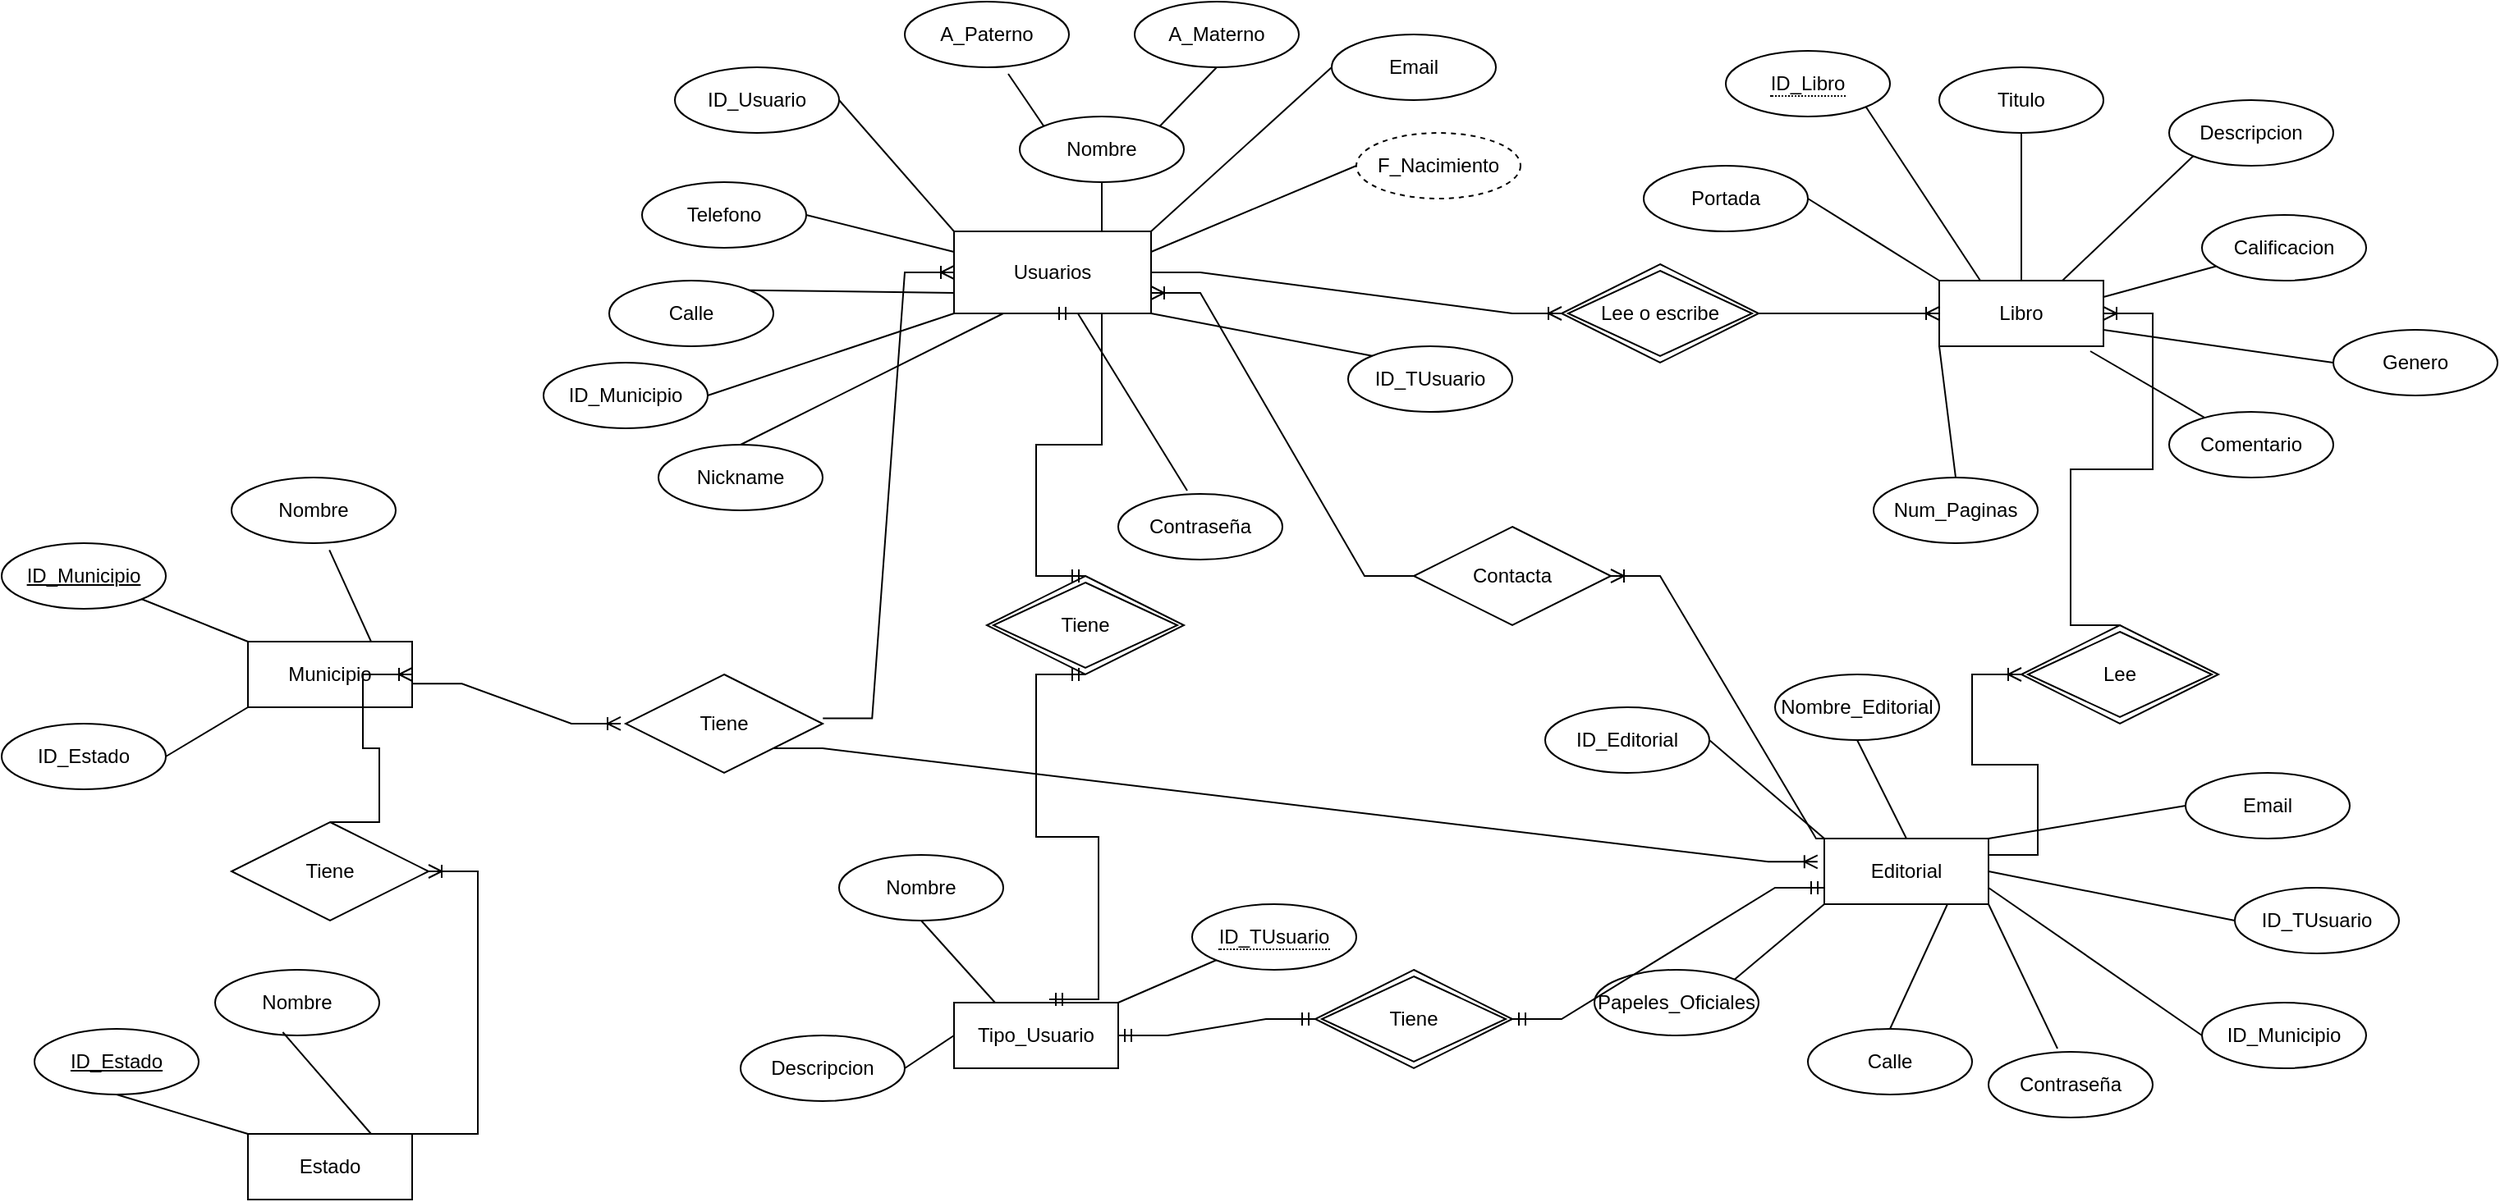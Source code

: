 <mxfile version="22.0.4" type="github">
  <diagram name="Modelo E/R" id="IhCKG4I5s8DM8B8GCM9t">
    <mxGraphModel dx="2537" dy="892" grid="1" gridSize="10" guides="1" tooltips="1" connect="1" arrows="1" fold="1" page="1" pageScale="1" pageWidth="850" pageHeight="1100" math="0" shadow="0">
      <root>
        <mxCell id="0" />
        <mxCell id="1" parent="0" />
        <mxCell id="hGGs1oTkZi790XXc7I2--1" value="Usuarios" style="html=1;dashed=0;whiteSpace=wrap;" parent="1" vertex="1">
          <mxGeometry x="80" y="140" width="120" height="50" as="geometry" />
        </mxCell>
        <mxCell id="hGGs1oTkZi790XXc7I2--2" value="Nombre" style="ellipse;whiteSpace=wrap;html=1;align=center;" parent="1" vertex="1">
          <mxGeometry x="120" y="70" width="100" height="40" as="geometry" />
        </mxCell>
        <mxCell id="hGGs1oTkZi790XXc7I2--3" value="A_Paterno" style="ellipse;whiteSpace=wrap;html=1;align=center;" parent="1" vertex="1">
          <mxGeometry x="50" width="100" height="40" as="geometry" />
        </mxCell>
        <mxCell id="hGGs1oTkZi790XXc7I2--6" value="A_Materno" style="ellipse;whiteSpace=wrap;html=1;align=center;" parent="1" vertex="1">
          <mxGeometry x="190" width="100" height="40" as="geometry" />
        </mxCell>
        <mxCell id="hGGs1oTkZi790XXc7I2--10" value="ID_Usuario" style="ellipse;whiteSpace=wrap;html=1;align=center;" parent="1" vertex="1">
          <mxGeometry x="-90" y="40" width="100" height="40" as="geometry" />
        </mxCell>
        <mxCell id="hGGs1oTkZi790XXc7I2--12" value="Telefono" style="ellipse;whiteSpace=wrap;html=1;align=center;" parent="1" vertex="1">
          <mxGeometry x="-110" y="110" width="100" height="40" as="geometry" />
        </mxCell>
        <mxCell id="hGGs1oTkZi790XXc7I2--13" value="F_Nacimiento" style="ellipse;whiteSpace=wrap;html=1;align=center;dashed=1;" parent="1" vertex="1">
          <mxGeometry x="325" y="80" width="100" height="40" as="geometry" />
        </mxCell>
        <mxCell id="hGGs1oTkZi790XXc7I2--14" value="Calle" style="ellipse;whiteSpace=wrap;html=1;align=center;" parent="1" vertex="1">
          <mxGeometry x="-130" y="170" width="100" height="40" as="geometry" />
        </mxCell>
        <mxCell id="hGGs1oTkZi790XXc7I2--15" value="ID_TUsuario" style="ellipse;whiteSpace=wrap;html=1;align=center;" parent="1" vertex="1">
          <mxGeometry x="320" y="210" width="100" height="40" as="geometry" />
        </mxCell>
        <mxCell id="hGGs1oTkZi790XXc7I2--16" value="Email" style="ellipse;whiteSpace=wrap;html=1;align=center;" parent="1" vertex="1">
          <mxGeometry x="310" y="20" width="100" height="40" as="geometry" />
        </mxCell>
        <mxCell id="hGGs1oTkZi790XXc7I2--17" value="Contraseña" style="ellipse;whiteSpace=wrap;html=1;align=center;" parent="1" vertex="1">
          <mxGeometry x="180" y="300" width="100" height="40" as="geometry" />
        </mxCell>
        <mxCell id="hGGs1oTkZi790XXc7I2--18" value="Nickname" style="ellipse;whiteSpace=wrap;html=1;align=center;" parent="1" vertex="1">
          <mxGeometry x="-100" y="270" width="100" height="40" as="geometry" />
        </mxCell>
        <mxCell id="hGGs1oTkZi790XXc7I2--19" value="" style="endArrow=none;html=1;rounded=0;exitX=1;exitY=0.5;exitDx=0;exitDy=0;entryX=0;entryY=0;entryDx=0;entryDy=0;" parent="1" source="hGGs1oTkZi790XXc7I2--10" target="hGGs1oTkZi790XXc7I2--1" edge="1">
          <mxGeometry relative="1" as="geometry">
            <mxPoint x="-210" y="180" as="sourcePoint" />
            <mxPoint x="-50" y="180" as="targetPoint" />
          </mxGeometry>
        </mxCell>
        <mxCell id="hGGs1oTkZi790XXc7I2--20" value="" style="endArrow=none;html=1;rounded=0;entryX=1;entryY=0.5;entryDx=0;entryDy=0;exitX=0;exitY=0.25;exitDx=0;exitDy=0;" parent="1" source="hGGs1oTkZi790XXc7I2--1" target="hGGs1oTkZi790XXc7I2--12" edge="1">
          <mxGeometry relative="1" as="geometry">
            <mxPoint x="-200" y="190" as="sourcePoint" />
            <mxPoint x="-40" y="190" as="targetPoint" />
          </mxGeometry>
        </mxCell>
        <mxCell id="hGGs1oTkZi790XXc7I2--21" value="" style="endArrow=none;html=1;rounded=0;exitX=1;exitY=0;exitDx=0;exitDy=0;entryX=0;entryY=0.75;entryDx=0;entryDy=0;" parent="1" source="hGGs1oTkZi790XXc7I2--14" target="hGGs1oTkZi790XXc7I2--1" edge="1">
          <mxGeometry relative="1" as="geometry">
            <mxPoint x="-190" y="200" as="sourcePoint" />
            <mxPoint x="-30" y="200" as="targetPoint" />
          </mxGeometry>
        </mxCell>
        <mxCell id="hGGs1oTkZi790XXc7I2--22" value="" style="endArrow=none;html=1;rounded=0;entryX=0.5;entryY=0;entryDx=0;entryDy=0;exitX=0.25;exitY=1;exitDx=0;exitDy=0;" parent="1" source="hGGs1oTkZi790XXc7I2--1" target="hGGs1oTkZi790XXc7I2--18" edge="1">
          <mxGeometry relative="1" as="geometry">
            <mxPoint x="-180" y="210" as="sourcePoint" />
            <mxPoint x="-20" y="210" as="targetPoint" />
          </mxGeometry>
        </mxCell>
        <mxCell id="hGGs1oTkZi790XXc7I2--23" value="" style="endArrow=none;html=1;rounded=0;exitX=0.63;exitY=1.1;exitDx=0;exitDy=0;exitPerimeter=0;entryX=0;entryY=0;entryDx=0;entryDy=0;" parent="1" source="hGGs1oTkZi790XXc7I2--3" target="hGGs1oTkZi790XXc7I2--2" edge="1">
          <mxGeometry relative="1" as="geometry">
            <mxPoint x="-170" y="220" as="sourcePoint" />
            <mxPoint x="-10" y="220" as="targetPoint" />
          </mxGeometry>
        </mxCell>
        <mxCell id="hGGs1oTkZi790XXc7I2--24" value="" style="endArrow=none;html=1;rounded=0;exitX=0.5;exitY=1;exitDx=0;exitDy=0;entryX=1;entryY=0;entryDx=0;entryDy=0;" parent="1" source="hGGs1oTkZi790XXc7I2--6" target="hGGs1oTkZi790XXc7I2--2" edge="1">
          <mxGeometry relative="1" as="geometry">
            <mxPoint x="-160" y="230" as="sourcePoint" />
            <mxPoint y="230" as="targetPoint" />
          </mxGeometry>
        </mxCell>
        <mxCell id="hGGs1oTkZi790XXc7I2--25" value="" style="endArrow=none;html=1;rounded=0;exitX=0;exitY=0.5;exitDx=0;exitDy=0;entryX=1;entryY=0;entryDx=0;entryDy=0;" parent="1" source="hGGs1oTkZi790XXc7I2--16" target="hGGs1oTkZi790XXc7I2--1" edge="1">
          <mxGeometry relative="1" as="geometry">
            <mxPoint x="-150" y="240" as="sourcePoint" />
            <mxPoint x="10" y="240" as="targetPoint" />
          </mxGeometry>
        </mxCell>
        <mxCell id="hGGs1oTkZi790XXc7I2--26" value="" style="endArrow=none;html=1;rounded=0;exitX=0;exitY=0.5;exitDx=0;exitDy=0;entryX=1;entryY=0.25;entryDx=0;entryDy=0;" parent="1" source="hGGs1oTkZi790XXc7I2--13" target="hGGs1oTkZi790XXc7I2--1" edge="1">
          <mxGeometry relative="1" as="geometry">
            <mxPoint x="-140" y="250" as="sourcePoint" />
            <mxPoint x="20" y="250" as="targetPoint" />
          </mxGeometry>
        </mxCell>
        <mxCell id="hGGs1oTkZi790XXc7I2--27" value="" style="endArrow=none;html=1;rounded=0;exitX=0;exitY=0;exitDx=0;exitDy=0;entryX=1;entryY=1;entryDx=0;entryDy=0;" parent="1" source="hGGs1oTkZi790XXc7I2--15" target="hGGs1oTkZi790XXc7I2--1" edge="1">
          <mxGeometry relative="1" as="geometry">
            <mxPoint x="-130" y="260" as="sourcePoint" />
            <mxPoint x="30" y="260" as="targetPoint" />
          </mxGeometry>
        </mxCell>
        <mxCell id="hGGs1oTkZi790XXc7I2--28" value="" style="endArrow=none;html=1;rounded=0;exitX=0.42;exitY=-0.05;exitDx=0;exitDy=0;exitPerimeter=0;" parent="1" source="hGGs1oTkZi790XXc7I2--17" target="hGGs1oTkZi790XXc7I2--1" edge="1">
          <mxGeometry relative="1" as="geometry">
            <mxPoint x="-120" y="270" as="sourcePoint" />
            <mxPoint x="40" y="270" as="targetPoint" />
          </mxGeometry>
        </mxCell>
        <mxCell id="hGGs1oTkZi790XXc7I2--29" value="" style="endArrow=none;html=1;rounded=0;exitX=0.5;exitY=1;exitDx=0;exitDy=0;entryX=0.75;entryY=0;entryDx=0;entryDy=0;" parent="1" source="hGGs1oTkZi790XXc7I2--2" target="hGGs1oTkZi790XXc7I2--1" edge="1">
          <mxGeometry relative="1" as="geometry">
            <mxPoint x="-110" y="280" as="sourcePoint" />
            <mxPoint x="50" y="280" as="targetPoint" />
          </mxGeometry>
        </mxCell>
        <mxCell id="hGGs1oTkZi790XXc7I2--30" value="Libro" style="whiteSpace=wrap;html=1;align=center;" parent="1" vertex="1">
          <mxGeometry x="680" y="170" width="100" height="40" as="geometry" />
        </mxCell>
        <mxCell id="hGGs1oTkZi790XXc7I2--31" value="&lt;span style=&quot;border-bottom: 1px dotted&quot;&gt;ID_Libro&lt;/span&gt;" style="ellipse;whiteSpace=wrap;html=1;align=center;" parent="1" vertex="1">
          <mxGeometry x="550" y="30" width="100" height="40" as="geometry" />
        </mxCell>
        <mxCell id="hGGs1oTkZi790XXc7I2--33" value="Titulo" style="ellipse;whiteSpace=wrap;html=1;align=center;" parent="1" vertex="1">
          <mxGeometry x="680" y="40" width="100" height="40" as="geometry" />
        </mxCell>
        <mxCell id="hGGs1oTkZi790XXc7I2--34" value="Descripcion" style="ellipse;whiteSpace=wrap;html=1;align=center;" parent="1" vertex="1">
          <mxGeometry x="820" y="60" width="100" height="40" as="geometry" />
        </mxCell>
        <mxCell id="hGGs1oTkZi790XXc7I2--35" value="Calificacion" style="ellipse;whiteSpace=wrap;html=1;align=center;" parent="1" vertex="1">
          <mxGeometry x="840" y="130" width="100" height="40" as="geometry" />
        </mxCell>
        <mxCell id="hGGs1oTkZi790XXc7I2--36" value="Comentario" style="ellipse;whiteSpace=wrap;html=1;align=center;" parent="1" vertex="1">
          <mxGeometry x="820" y="250" width="100" height="40" as="geometry" />
        </mxCell>
        <mxCell id="hGGs1oTkZi790XXc7I2--37" value="Portada" style="ellipse;whiteSpace=wrap;html=1;align=center;" parent="1" vertex="1">
          <mxGeometry x="500" y="100" width="100" height="40" as="geometry" />
        </mxCell>
        <mxCell id="hGGs1oTkZi790XXc7I2--38" value="Num_Paginas" style="ellipse;whiteSpace=wrap;html=1;align=center;" parent="1" vertex="1">
          <mxGeometry x="640" y="290" width="100" height="40" as="geometry" />
        </mxCell>
        <mxCell id="hGGs1oTkZi790XXc7I2--41" value="Lee o escribe" style="shape=rhombus;double=1;perimeter=rhombusPerimeter;whiteSpace=wrap;html=1;align=center;" parent="1" vertex="1">
          <mxGeometry x="450" y="160" width="120" height="60" as="geometry" />
        </mxCell>
        <mxCell id="hGGs1oTkZi790XXc7I2--42" value="" style="edgeStyle=entityRelationEdgeStyle;fontSize=12;html=1;endArrow=ERoneToMany;rounded=0;exitX=1;exitY=0.5;exitDx=0;exitDy=0;entryX=0;entryY=0.5;entryDx=0;entryDy=0;" parent="1" source="hGGs1oTkZi790XXc7I2--1" target="hGGs1oTkZi790XXc7I2--41" edge="1">
          <mxGeometry width="100" height="100" relative="1" as="geometry">
            <mxPoint x="370" y="240" as="sourcePoint" />
            <mxPoint x="470" y="140" as="targetPoint" />
          </mxGeometry>
        </mxCell>
        <mxCell id="hGGs1oTkZi790XXc7I2--43" value="" style="edgeStyle=entityRelationEdgeStyle;fontSize=12;html=1;endArrow=ERoneToMany;rounded=0;exitX=1;exitY=0.5;exitDx=0;exitDy=0;entryX=0;entryY=0.5;entryDx=0;entryDy=0;" parent="1" source="hGGs1oTkZi790XXc7I2--41" target="hGGs1oTkZi790XXc7I2--30" edge="1">
          <mxGeometry width="100" height="100" relative="1" as="geometry">
            <mxPoint x="370" y="240" as="sourcePoint" />
            <mxPoint x="470" y="140" as="targetPoint" />
          </mxGeometry>
        </mxCell>
        <mxCell id="hGGs1oTkZi790XXc7I2--44" value="" style="endArrow=none;html=1;rounded=0;entryX=1;entryY=0.5;entryDx=0;entryDy=0;exitX=0;exitY=0;exitDx=0;exitDy=0;" parent="1" source="hGGs1oTkZi790XXc7I2--30" target="hGGs1oTkZi790XXc7I2--37" edge="1">
          <mxGeometry relative="1" as="geometry">
            <mxPoint x="733" y="116" as="sourcePoint" />
            <mxPoint x="610" y="120" as="targetPoint" />
          </mxGeometry>
        </mxCell>
        <mxCell id="hGGs1oTkZi790XXc7I2--45" value="" style="endArrow=none;html=1;rounded=0;entryX=1;entryY=1;entryDx=0;entryDy=0;exitX=0.25;exitY=0;exitDx=0;exitDy=0;" parent="1" source="hGGs1oTkZi790XXc7I2--30" target="hGGs1oTkZi790XXc7I2--31" edge="1">
          <mxGeometry relative="1" as="geometry">
            <mxPoint x="100" y="173" as="sourcePoint" />
            <mxPoint x="10" y="160" as="targetPoint" />
          </mxGeometry>
        </mxCell>
        <mxCell id="hGGs1oTkZi790XXc7I2--46" value="" style="endArrow=none;html=1;rounded=0;entryX=0.5;entryY=1;entryDx=0;entryDy=0;exitX=0.5;exitY=0;exitDx=0;exitDy=0;" parent="1" source="hGGs1oTkZi790XXc7I2--30" target="hGGs1oTkZi790XXc7I2--33" edge="1">
          <mxGeometry relative="1" as="geometry">
            <mxPoint x="110" y="183" as="sourcePoint" />
            <mxPoint x="20" y="170" as="targetPoint" />
          </mxGeometry>
        </mxCell>
        <mxCell id="hGGs1oTkZi790XXc7I2--47" value="" style="endArrow=none;html=1;rounded=0;entryX=0.5;entryY=0;entryDx=0;entryDy=0;exitX=0;exitY=1;exitDx=0;exitDy=0;" parent="1" source="hGGs1oTkZi790XXc7I2--30" target="hGGs1oTkZi790XXc7I2--38" edge="1">
          <mxGeometry relative="1" as="geometry">
            <mxPoint x="120" y="193" as="sourcePoint" />
            <mxPoint x="30" y="180" as="targetPoint" />
          </mxGeometry>
        </mxCell>
        <mxCell id="hGGs1oTkZi790XXc7I2--48" value="" style="endArrow=none;html=1;rounded=0;exitX=0.92;exitY=1.075;exitDx=0;exitDy=0;exitPerimeter=0;" parent="1" source="hGGs1oTkZi790XXc7I2--30" target="hGGs1oTkZi790XXc7I2--36" edge="1">
          <mxGeometry relative="1" as="geometry">
            <mxPoint x="130" y="203" as="sourcePoint" />
            <mxPoint x="40" y="190" as="targetPoint" />
          </mxGeometry>
        </mxCell>
        <mxCell id="hGGs1oTkZi790XXc7I2--49" value="" style="endArrow=none;html=1;rounded=0;entryX=1;entryY=0.25;entryDx=0;entryDy=0;" parent="1" source="hGGs1oTkZi790XXc7I2--35" target="hGGs1oTkZi790XXc7I2--30" edge="1">
          <mxGeometry relative="1" as="geometry">
            <mxPoint x="140" y="213" as="sourcePoint" />
            <mxPoint x="50" y="200" as="targetPoint" />
          </mxGeometry>
        </mxCell>
        <mxCell id="hGGs1oTkZi790XXc7I2--50" value="" style="endArrow=none;html=1;rounded=0;entryX=0.75;entryY=0;entryDx=0;entryDy=0;exitX=0;exitY=1;exitDx=0;exitDy=0;" parent="1" source="hGGs1oTkZi790XXc7I2--34" target="hGGs1oTkZi790XXc7I2--30" edge="1">
          <mxGeometry relative="1" as="geometry">
            <mxPoint x="150" y="223" as="sourcePoint" />
            <mxPoint x="60" y="210" as="targetPoint" />
          </mxGeometry>
        </mxCell>
        <mxCell id="hGGs1oTkZi790XXc7I2--51" value="Tipo_Usuario" style="whiteSpace=wrap;html=1;align=center;" parent="1" vertex="1">
          <mxGeometry x="80" y="610" width="100" height="40" as="geometry" />
        </mxCell>
        <mxCell id="hGGs1oTkZi790XXc7I2--54" value="&lt;span style=&quot;border-bottom: 1px dotted&quot;&gt;ID_TUsuario&lt;/span&gt;" style="ellipse;whiteSpace=wrap;html=1;align=center;" parent="1" vertex="1">
          <mxGeometry x="225" y="550" width="100" height="40" as="geometry" />
        </mxCell>
        <mxCell id="hGGs1oTkZi790XXc7I2--55" value="Nombre" style="ellipse;whiteSpace=wrap;html=1;align=center;" parent="1" vertex="1">
          <mxGeometry x="10" y="520" width="100" height="40" as="geometry" />
        </mxCell>
        <mxCell id="hGGs1oTkZi790XXc7I2--56" value="Descripcion" style="ellipse;whiteSpace=wrap;html=1;align=center;" parent="1" vertex="1">
          <mxGeometry x="-50" y="630" width="100" height="40" as="geometry" />
        </mxCell>
        <mxCell id="hGGs1oTkZi790XXc7I2--58" value="" style="endArrow=none;html=1;rounded=0;exitX=0;exitY=1;exitDx=0;exitDy=0;entryX=1;entryY=0;entryDx=0;entryDy=0;" parent="1" source="hGGs1oTkZi790XXc7I2--54" target="hGGs1oTkZi790XXc7I2--51" edge="1">
          <mxGeometry relative="1" as="geometry">
            <mxPoint x="340" y="390" as="sourcePoint" />
            <mxPoint x="500" y="390" as="targetPoint" />
          </mxGeometry>
        </mxCell>
        <mxCell id="hGGs1oTkZi790XXc7I2--59" value="" style="endArrow=none;html=1;rounded=0;exitX=0.5;exitY=1;exitDx=0;exitDy=0;entryX=0.25;entryY=0;entryDx=0;entryDy=0;" parent="1" source="hGGs1oTkZi790XXc7I2--55" target="hGGs1oTkZi790XXc7I2--51" edge="1">
          <mxGeometry relative="1" as="geometry">
            <mxPoint x="350" y="400" as="sourcePoint" />
            <mxPoint x="510" y="400" as="targetPoint" />
          </mxGeometry>
        </mxCell>
        <mxCell id="hGGs1oTkZi790XXc7I2--60" value="" style="endArrow=none;html=1;rounded=0;exitX=1;exitY=0.5;exitDx=0;exitDy=0;entryX=0;entryY=0.5;entryDx=0;entryDy=0;" parent="1" source="hGGs1oTkZi790XXc7I2--56" target="hGGs1oTkZi790XXc7I2--51" edge="1">
          <mxGeometry relative="1" as="geometry">
            <mxPoint x="360" y="410" as="sourcePoint" />
            <mxPoint x="520" y="410" as="targetPoint" />
          </mxGeometry>
        </mxCell>
        <mxCell id="hGGs1oTkZi790XXc7I2--61" value="Tiene" style="shape=rhombus;double=1;perimeter=rhombusPerimeter;whiteSpace=wrap;html=1;align=center;" parent="1" vertex="1">
          <mxGeometry x="100" y="350" width="120" height="60" as="geometry" />
        </mxCell>
        <mxCell id="hGGs1oTkZi790XXc7I2--62" value="" style="edgeStyle=entityRelationEdgeStyle;fontSize=12;html=1;endArrow=ERmandOne;startArrow=ERmandOne;rounded=0;exitX=0.5;exitY=0;exitDx=0;exitDy=0;entryX=0.5;entryY=1;entryDx=0;entryDy=0;" parent="1" source="hGGs1oTkZi790XXc7I2--61" target="hGGs1oTkZi790XXc7I2--1" edge="1">
          <mxGeometry width="100" height="100" relative="1" as="geometry">
            <mxPoint x="370" y="440" as="sourcePoint" />
            <mxPoint x="470" y="340" as="targetPoint" />
            <Array as="points">
              <mxPoint x="130" y="230" />
              <mxPoint x="160" y="330" />
              <mxPoint x="150" y="310" />
            </Array>
          </mxGeometry>
        </mxCell>
        <mxCell id="hGGs1oTkZi790XXc7I2--63" value="" style="edgeStyle=entityRelationEdgeStyle;fontSize=12;html=1;endArrow=ERmandOne;startArrow=ERmandOne;rounded=0;exitX=0.5;exitY=1;exitDx=0;exitDy=0;entryX=0.58;entryY=-0.05;entryDx=0;entryDy=0;entryPerimeter=0;" parent="1" source="hGGs1oTkZi790XXc7I2--61" target="hGGs1oTkZi790XXc7I2--51" edge="1">
          <mxGeometry width="100" height="100" relative="1" as="geometry">
            <mxPoint x="160" y="360" as="sourcePoint" />
            <mxPoint x="480" y="350" as="targetPoint" />
            <Array as="points">
              <mxPoint x="140" y="510" />
              <mxPoint x="170" y="580" />
            </Array>
          </mxGeometry>
        </mxCell>
        <mxCell id="hGGs1oTkZi790XXc7I2--64" value="Editorial" style="whiteSpace=wrap;html=1;align=center;" parent="1" vertex="1">
          <mxGeometry x="610" y="510" width="100" height="40" as="geometry" />
        </mxCell>
        <mxCell id="hGGs1oTkZi790XXc7I2--65" value="ID_Editorial" style="ellipse;whiteSpace=wrap;html=1;align=center;" parent="1" vertex="1">
          <mxGeometry x="440" y="430" width="100" height="40" as="geometry" />
        </mxCell>
        <mxCell id="hGGs1oTkZi790XXc7I2--66" value="Nombre_Editorial" style="ellipse;whiteSpace=wrap;html=1;align=center;" parent="1" vertex="1">
          <mxGeometry x="580" y="410" width="100" height="40" as="geometry" />
        </mxCell>
        <mxCell id="hGGs1oTkZi790XXc7I2--67" value="ID_TUsuario" style="ellipse;whiteSpace=wrap;html=1;align=center;" parent="1" vertex="1">
          <mxGeometry x="860" y="540" width="100" height="40" as="geometry" />
        </mxCell>
        <mxCell id="hGGs1oTkZi790XXc7I2--68" value="" style="endArrow=none;html=1;rounded=0;exitX=0;exitY=0.5;exitDx=0;exitDy=0;entryX=1;entryY=0.5;entryDx=0;entryDy=0;" parent="1" source="hGGs1oTkZi790XXc7I2--67" target="hGGs1oTkZi790XXc7I2--64" edge="1">
          <mxGeometry relative="1" as="geometry">
            <mxPoint x="370" y="600" as="sourcePoint" />
            <mxPoint x="680" y="520" as="targetPoint" />
          </mxGeometry>
        </mxCell>
        <mxCell id="hGGs1oTkZi790XXc7I2--69" value="Papeles_Oficiales" style="ellipse;whiteSpace=wrap;html=1;align=center;" parent="1" vertex="1">
          <mxGeometry x="470" y="590" width="100" height="40" as="geometry" />
        </mxCell>
        <mxCell id="hGGs1oTkZi790XXc7I2--70" value="Calle" style="ellipse;whiteSpace=wrap;html=1;align=center;" parent="1" vertex="1">
          <mxGeometry x="600" y="626" width="100" height="40" as="geometry" />
        </mxCell>
        <mxCell id="hGGs1oTkZi790XXc7I2--71" value="" style="endArrow=none;html=1;rounded=0;exitX=0.5;exitY=0;exitDx=0;exitDy=0;entryX=0.75;entryY=1;entryDx=0;entryDy=0;" parent="1" source="hGGs1oTkZi790XXc7I2--70" target="hGGs1oTkZi790XXc7I2--64" edge="1">
          <mxGeometry relative="1" as="geometry">
            <mxPoint x="500" y="596" as="sourcePoint" />
            <mxPoint x="770" y="574" as="targetPoint" />
          </mxGeometry>
        </mxCell>
        <mxCell id="hGGs1oTkZi790XXc7I2--72" value="Contraseña" style="ellipse;whiteSpace=wrap;html=1;align=center;" parent="1" vertex="1">
          <mxGeometry x="710" y="640" width="100" height="40" as="geometry" />
        </mxCell>
        <mxCell id="hGGs1oTkZi790XXc7I2--74" value="" style="endArrow=none;html=1;rounded=0;exitX=0.42;exitY=-0.05;exitDx=0;exitDy=0;exitPerimeter=0;entryX=1;entryY=1;entryDx=0;entryDy=0;" parent="1" source="hGGs1oTkZi790XXc7I2--72" target="hGGs1oTkZi790XXc7I2--64" edge="1">
          <mxGeometry relative="1" as="geometry">
            <mxPoint x="565" y="545" as="sourcePoint" />
            <mxPoint x="840" y="465" as="targetPoint" />
          </mxGeometry>
        </mxCell>
        <mxCell id="hGGs1oTkZi790XXc7I2--75" value="Email" style="ellipse;whiteSpace=wrap;html=1;align=center;" parent="1" vertex="1">
          <mxGeometry x="830" y="470" width="100" height="40" as="geometry" />
        </mxCell>
        <mxCell id="hGGs1oTkZi790XXc7I2--80" value="" style="endArrow=none;html=1;rounded=0;exitX=0;exitY=0.5;exitDx=0;exitDy=0;entryX=1;entryY=0;entryDx=0;entryDy=0;" parent="1" source="hGGs1oTkZi790XXc7I2--75" target="hGGs1oTkZi790XXc7I2--64" edge="1">
          <mxGeometry relative="1" as="geometry">
            <mxPoint x="340" y="390" as="sourcePoint" />
            <mxPoint x="500" y="390" as="targetPoint" />
          </mxGeometry>
        </mxCell>
        <mxCell id="hGGs1oTkZi790XXc7I2--81" value="" style="endArrow=none;html=1;rounded=0;exitX=0.5;exitY=1;exitDx=0;exitDy=0;entryX=0.5;entryY=0;entryDx=0;entryDy=0;" parent="1" source="hGGs1oTkZi790XXc7I2--66" target="hGGs1oTkZi790XXc7I2--64" edge="1">
          <mxGeometry relative="1" as="geometry">
            <mxPoint x="350" y="400" as="sourcePoint" />
            <mxPoint x="510" y="400" as="targetPoint" />
          </mxGeometry>
        </mxCell>
        <mxCell id="hGGs1oTkZi790XXc7I2--82" value="" style="endArrow=none;html=1;rounded=0;exitX=1;exitY=0.5;exitDx=0;exitDy=0;entryX=0;entryY=0;entryDx=0;entryDy=0;" parent="1" source="hGGs1oTkZi790XXc7I2--65" target="hGGs1oTkZi790XXc7I2--64" edge="1">
          <mxGeometry relative="1" as="geometry">
            <mxPoint x="360" y="410" as="sourcePoint" />
            <mxPoint x="520" y="410" as="targetPoint" />
          </mxGeometry>
        </mxCell>
        <mxCell id="hGGs1oTkZi790XXc7I2--83" value="" style="endArrow=none;html=1;rounded=0;exitX=1;exitY=0;exitDx=0;exitDy=0;entryX=0;entryY=1;entryDx=0;entryDy=0;" parent="1" source="hGGs1oTkZi790XXc7I2--69" target="hGGs1oTkZi790XXc7I2--64" edge="1">
          <mxGeometry relative="1" as="geometry">
            <mxPoint x="370" y="420" as="sourcePoint" />
            <mxPoint x="530" y="420" as="targetPoint" />
          </mxGeometry>
        </mxCell>
        <mxCell id="hGGs1oTkZi790XXc7I2--84" value="Contacta" style="shape=rhombus;perimeter=rhombusPerimeter;whiteSpace=wrap;html=1;align=center;" parent="1" vertex="1">
          <mxGeometry x="360" y="320" width="120" height="60" as="geometry" />
        </mxCell>
        <mxCell id="hGGs1oTkZi790XXc7I2--85" value="" style="edgeStyle=entityRelationEdgeStyle;fontSize=12;html=1;endArrow=ERoneToMany;rounded=0;exitX=0.25;exitY=0;exitDx=0;exitDy=0;entryX=1;entryY=0.5;entryDx=0;entryDy=0;" parent="1" source="hGGs1oTkZi790XXc7I2--64" target="hGGs1oTkZi790XXc7I2--84" edge="1">
          <mxGeometry width="100" height="100" relative="1" as="geometry">
            <mxPoint x="370" y="440" as="sourcePoint" />
            <mxPoint x="470" y="340" as="targetPoint" />
          </mxGeometry>
        </mxCell>
        <mxCell id="hGGs1oTkZi790XXc7I2--87" value="" style="edgeStyle=entityRelationEdgeStyle;fontSize=12;html=1;endArrow=ERoneToMany;rounded=0;exitX=0;exitY=0.5;exitDx=0;exitDy=0;entryX=1;entryY=0.75;entryDx=0;entryDy=0;" parent="1" source="hGGs1oTkZi790XXc7I2--84" target="hGGs1oTkZi790XXc7I2--1" edge="1">
          <mxGeometry width="100" height="100" relative="1" as="geometry">
            <mxPoint x="370" y="440" as="sourcePoint" />
            <mxPoint x="470" y="340" as="targetPoint" />
            <Array as="points">
              <mxPoint x="180" y="220" />
              <mxPoint x="180" y="200" />
            </Array>
          </mxGeometry>
        </mxCell>
        <mxCell id="hGGs1oTkZi790XXc7I2--90" value="" style="edgeStyle=entityRelationEdgeStyle;fontSize=12;html=1;endArrow=ERmandOne;startArrow=ERmandOne;rounded=0;entryX=0;entryY=0.75;entryDx=0;entryDy=0;exitX=1;exitY=0.5;exitDx=0;exitDy=0;" parent="1" source="hGGs1oTkZi790XXc7I2--91" target="hGGs1oTkZi790XXc7I2--64" edge="1">
          <mxGeometry width="100" height="100" relative="1" as="geometry">
            <mxPoint x="450" y="540" as="sourcePoint" />
            <mxPoint x="148" y="618" as="targetPoint" />
            <Array as="points">
              <mxPoint x="150" y="520" />
              <mxPoint x="180" y="590" />
            </Array>
          </mxGeometry>
        </mxCell>
        <mxCell id="hGGs1oTkZi790XXc7I2--91" value="Tiene" style="shape=rhombus;double=1;perimeter=rhombusPerimeter;whiteSpace=wrap;html=1;align=center;" parent="1" vertex="1">
          <mxGeometry x="300" y="590" width="120" height="60" as="geometry" />
        </mxCell>
        <mxCell id="hGGs1oTkZi790XXc7I2--92" value="" style="edgeStyle=entityRelationEdgeStyle;fontSize=12;html=1;endArrow=ERmandOne;startArrow=ERmandOne;rounded=0;entryX=0;entryY=0.5;entryDx=0;entryDy=0;" parent="1" source="hGGs1oTkZi790XXc7I2--51" target="hGGs1oTkZi790XXc7I2--91" edge="1">
          <mxGeometry width="100" height="100" relative="1" as="geometry">
            <mxPoint x="430" y="630" as="sourcePoint" />
            <mxPoint x="620" y="550" as="targetPoint" />
            <Array as="points">
              <mxPoint x="160" y="530" />
              <mxPoint x="190" y="600" />
            </Array>
          </mxGeometry>
        </mxCell>
        <mxCell id="hGGs1oTkZi790XXc7I2--93" value="Lee" style="shape=rhombus;double=1;perimeter=rhombusPerimeter;whiteSpace=wrap;html=1;align=center;" parent="1" vertex="1">
          <mxGeometry x="730" y="380" width="120" height="60" as="geometry" />
        </mxCell>
        <mxCell id="hGGs1oTkZi790XXc7I2--96" value="" style="edgeStyle=entityRelationEdgeStyle;fontSize=12;html=1;endArrow=ERoneToMany;rounded=0;exitX=1;exitY=0.25;exitDx=0;exitDy=0;entryX=0;entryY=0.5;entryDx=0;entryDy=0;" parent="1" source="hGGs1oTkZi790XXc7I2--64" target="hGGs1oTkZi790XXc7I2--93" edge="1">
          <mxGeometry width="100" height="100" relative="1" as="geometry">
            <mxPoint x="370" y="440" as="sourcePoint" />
            <mxPoint x="470" y="340" as="targetPoint" />
          </mxGeometry>
        </mxCell>
        <mxCell id="hGGs1oTkZi790XXc7I2--97" value="" style="edgeStyle=entityRelationEdgeStyle;fontSize=12;html=1;endArrow=ERoneToMany;rounded=0;exitX=0.5;exitY=0;exitDx=0;exitDy=0;" parent="1" source="hGGs1oTkZi790XXc7I2--93" target="hGGs1oTkZi790XXc7I2--30" edge="1">
          <mxGeometry width="100" height="100" relative="1" as="geometry">
            <mxPoint x="860" y="360" as="sourcePoint" />
            <mxPoint x="470" y="340" as="targetPoint" />
            <Array as="points">
              <mxPoint x="850" y="240" />
              <mxPoint x="920" y="280" />
            </Array>
          </mxGeometry>
        </mxCell>
        <mxCell id="AB7AdRc-yFwHdvv1BRLH-1" value="Genero" style="ellipse;whiteSpace=wrap;html=1;align=center;" vertex="1" parent="1">
          <mxGeometry x="920" y="200" width="100" height="40" as="geometry" />
        </mxCell>
        <mxCell id="AB7AdRc-yFwHdvv1BRLH-2" value="" style="endArrow=none;html=1;rounded=0;exitX=1;exitY=0.75;exitDx=0;exitDy=0;entryX=0;entryY=0.5;entryDx=0;entryDy=0;" edge="1" parent="1" source="hGGs1oTkZi790XXc7I2--30" target="AB7AdRc-yFwHdvv1BRLH-1">
          <mxGeometry relative="1" as="geometry">
            <mxPoint x="820" y="200" as="sourcePoint" />
            <mxPoint x="980" y="200" as="targetPoint" />
          </mxGeometry>
        </mxCell>
        <mxCell id="AB7AdRc-yFwHdvv1BRLH-3" value="ID_Municipio" style="ellipse;whiteSpace=wrap;html=1;align=center;" vertex="1" parent="1">
          <mxGeometry x="-170" y="220" width="100" height="40" as="geometry" />
        </mxCell>
        <mxCell id="AB7AdRc-yFwHdvv1BRLH-4" value="" style="endArrow=none;html=1;rounded=0;exitX=1;exitY=0.5;exitDx=0;exitDy=0;entryX=0;entryY=1;entryDx=0;entryDy=0;" edge="1" parent="1" source="AB7AdRc-yFwHdvv1BRLH-3" target="hGGs1oTkZi790XXc7I2--1">
          <mxGeometry relative="1" as="geometry">
            <mxPoint x="-130" y="380" as="sourcePoint" />
            <mxPoint x="30" y="380" as="targetPoint" />
          </mxGeometry>
        </mxCell>
        <mxCell id="AB7AdRc-yFwHdvv1BRLH-5" value="ID_Municipio" style="ellipse;whiteSpace=wrap;html=1;align=center;" vertex="1" parent="1">
          <mxGeometry x="840" y="610" width="100" height="40" as="geometry" />
        </mxCell>
        <mxCell id="AB7AdRc-yFwHdvv1BRLH-6" value="" style="endArrow=none;html=1;rounded=0;entryX=0;entryY=0.5;entryDx=0;entryDy=0;exitX=1;exitY=0.75;exitDx=0;exitDy=0;" edge="1" parent="1" source="hGGs1oTkZi790XXc7I2--64" target="AB7AdRc-yFwHdvv1BRLH-5">
          <mxGeometry relative="1" as="geometry">
            <mxPoint x="570" y="440" as="sourcePoint" />
            <mxPoint x="730" y="440" as="targetPoint" />
          </mxGeometry>
        </mxCell>
        <mxCell id="AB7AdRc-yFwHdvv1BRLH-7" value="Municipio" style="whiteSpace=wrap;html=1;align=center;" vertex="1" parent="1">
          <mxGeometry x="-350" y="390" width="100" height="40" as="geometry" />
        </mxCell>
        <mxCell id="AB7AdRc-yFwHdvv1BRLH-8" value="Nombre" style="ellipse;whiteSpace=wrap;html=1;align=center;" vertex="1" parent="1">
          <mxGeometry x="-360" y="290" width="100" height="40" as="geometry" />
        </mxCell>
        <mxCell id="AB7AdRc-yFwHdvv1BRLH-9" value="ID_Municipio" style="ellipse;whiteSpace=wrap;html=1;align=center;fontStyle=4;" vertex="1" parent="1">
          <mxGeometry x="-500" y="330" width="100" height="40" as="geometry" />
        </mxCell>
        <mxCell id="AB7AdRc-yFwHdvv1BRLH-10" value="ID_Estado" style="ellipse;whiteSpace=wrap;html=1;align=center;" vertex="1" parent="1">
          <mxGeometry x="-500" y="440" width="100" height="40" as="geometry" />
        </mxCell>
        <mxCell id="AB7AdRc-yFwHdvv1BRLH-11" value="" style="endArrow=none;html=1;rounded=0;entryX=0;entryY=0;entryDx=0;entryDy=0;exitX=1;exitY=1;exitDx=0;exitDy=0;" edge="1" parent="1" source="AB7AdRc-yFwHdvv1BRLH-9" target="AB7AdRc-yFwHdvv1BRLH-7">
          <mxGeometry relative="1" as="geometry">
            <mxPoint x="-610" y="400" as="sourcePoint" />
            <mxPoint x="-450" y="400" as="targetPoint" />
          </mxGeometry>
        </mxCell>
        <mxCell id="AB7AdRc-yFwHdvv1BRLH-12" value="" style="endArrow=none;html=1;rounded=0;exitX=1;exitY=0.5;exitDx=0;exitDy=0;entryX=0;entryY=1;entryDx=0;entryDy=0;" edge="1" parent="1" source="AB7AdRc-yFwHdvv1BRLH-10" target="AB7AdRc-yFwHdvv1BRLH-7">
          <mxGeometry relative="1" as="geometry">
            <mxPoint x="-600" y="410" as="sourcePoint" />
            <mxPoint x="-440" y="410" as="targetPoint" />
          </mxGeometry>
        </mxCell>
        <mxCell id="AB7AdRc-yFwHdvv1BRLH-13" value="" style="endArrow=none;html=1;rounded=0;entryX=0.596;entryY=1.104;entryDx=0;entryDy=0;entryPerimeter=0;exitX=0.75;exitY=0;exitDx=0;exitDy=0;" edge="1" parent="1" source="AB7AdRc-yFwHdvv1BRLH-7" target="AB7AdRc-yFwHdvv1BRLH-8">
          <mxGeometry relative="1" as="geometry">
            <mxPoint x="-590" y="420" as="sourcePoint" />
            <mxPoint x="-430" y="420" as="targetPoint" />
          </mxGeometry>
        </mxCell>
        <mxCell id="AB7AdRc-yFwHdvv1BRLH-14" value="Tiene" style="shape=rhombus;perimeter=rhombusPerimeter;whiteSpace=wrap;html=1;align=center;" vertex="1" parent="1">
          <mxGeometry x="-120" y="410" width="120" height="60" as="geometry" />
        </mxCell>
        <mxCell id="AB7AdRc-yFwHdvv1BRLH-17" value="" style="edgeStyle=entityRelationEdgeStyle;fontSize=12;html=1;endArrow=ERoneToMany;rounded=0;exitX=1.003;exitY=0.642;exitDx=0;exitDy=0;exitPerimeter=0;entryX=-0.025;entryY=0.499;entryDx=0;entryDy=0;entryPerimeter=0;" edge="1" parent="1" source="AB7AdRc-yFwHdvv1BRLH-7" target="AB7AdRc-yFwHdvv1BRLH-14">
          <mxGeometry width="100" height="100" relative="1" as="geometry">
            <mxPoint x="-240" y="570" as="sourcePoint" />
            <mxPoint x="-140" y="470" as="targetPoint" />
          </mxGeometry>
        </mxCell>
        <mxCell id="AB7AdRc-yFwHdvv1BRLH-19" value="" style="edgeStyle=entityRelationEdgeStyle;fontSize=12;html=1;endArrow=ERoneToMany;rounded=0;exitX=1.001;exitY=0.445;exitDx=0;exitDy=0;exitPerimeter=0;entryX=0;entryY=0.5;entryDx=0;entryDy=0;" edge="1" parent="1" source="AB7AdRc-yFwHdvv1BRLH-14" target="hGGs1oTkZi790XXc7I2--1">
          <mxGeometry width="100" height="100" relative="1" as="geometry">
            <mxPoint x="-240" y="426" as="sourcePoint" />
            <mxPoint x="-113" y="450" as="targetPoint" />
          </mxGeometry>
        </mxCell>
        <mxCell id="AB7AdRc-yFwHdvv1BRLH-20" value="" style="edgeStyle=entityRelationEdgeStyle;fontSize=12;html=1;endArrow=ERoneToMany;rounded=0;exitX=1;exitY=1;exitDx=0;exitDy=0;entryX=-0.041;entryY=0.354;entryDx=0;entryDy=0;entryPerimeter=0;" edge="1" parent="1" source="AB7AdRc-yFwHdvv1BRLH-14" target="hGGs1oTkZi790XXc7I2--64">
          <mxGeometry width="100" height="100" relative="1" as="geometry">
            <mxPoint x="-230" y="436" as="sourcePoint" />
            <mxPoint x="-103" y="460" as="targetPoint" />
          </mxGeometry>
        </mxCell>
        <mxCell id="AB7AdRc-yFwHdvv1BRLH-21" value="Estado" style="whiteSpace=wrap;html=1;align=center;" vertex="1" parent="1">
          <mxGeometry x="-350" y="690" width="100" height="40" as="geometry" />
        </mxCell>
        <mxCell id="AB7AdRc-yFwHdvv1BRLH-24" value="ID_Estado" style="ellipse;whiteSpace=wrap;html=1;align=center;fontStyle=4;" vertex="1" parent="1">
          <mxGeometry x="-480" y="626" width="100" height="40" as="geometry" />
        </mxCell>
        <mxCell id="AB7AdRc-yFwHdvv1BRLH-25" value="Nombre" style="ellipse;whiteSpace=wrap;html=1;align=center;" vertex="1" parent="1">
          <mxGeometry x="-370" y="590" width="100" height="40" as="geometry" />
        </mxCell>
        <mxCell id="AB7AdRc-yFwHdvv1BRLH-26" value="" style="edgeStyle=entityRelationEdgeStyle;fontSize=12;html=1;endArrow=ERoneToMany;rounded=0;exitX=1;exitY=0;exitDx=0;exitDy=0;" edge="1" parent="1" source="AB7AdRc-yFwHdvv1BRLH-21" target="AB7AdRc-yFwHdvv1BRLH-27">
          <mxGeometry width="100" height="100" relative="1" as="geometry">
            <mxPoint x="-310" y="630" as="sourcePoint" />
            <mxPoint x="-300" y="560" as="targetPoint" />
            <Array as="points">
              <mxPoint x="-280" y="660" />
            </Array>
          </mxGeometry>
        </mxCell>
        <mxCell id="AB7AdRc-yFwHdvv1BRLH-27" value="Tiene" style="shape=rhombus;perimeter=rhombusPerimeter;whiteSpace=wrap;html=1;align=center;" vertex="1" parent="1">
          <mxGeometry x="-360" y="500" width="120" height="60" as="geometry" />
        </mxCell>
        <mxCell id="AB7AdRc-yFwHdvv1BRLH-28" value="" style="endArrow=none;html=1;rounded=0;exitX=0;exitY=0;exitDx=0;exitDy=0;entryX=0.5;entryY=1;entryDx=0;entryDy=0;" edge="1" parent="1" source="AB7AdRc-yFwHdvv1BRLH-21" target="AB7AdRc-yFwHdvv1BRLH-24">
          <mxGeometry relative="1" as="geometry">
            <mxPoint x="-610" y="670" as="sourcePoint" />
            <mxPoint x="-450" y="670" as="targetPoint" />
          </mxGeometry>
        </mxCell>
        <mxCell id="AB7AdRc-yFwHdvv1BRLH-29" value="" style="endArrow=none;html=1;rounded=0;exitX=0.75;exitY=0;exitDx=0;exitDy=0;entryX=0.412;entryY=0.95;entryDx=0;entryDy=0;entryPerimeter=0;" edge="1" parent="1" source="AB7AdRc-yFwHdvv1BRLH-21" target="AB7AdRc-yFwHdvv1BRLH-25">
          <mxGeometry relative="1" as="geometry">
            <mxPoint x="-140" y="760" as="sourcePoint" />
            <mxPoint x="20" y="760" as="targetPoint" />
          </mxGeometry>
        </mxCell>
        <mxCell id="AB7AdRc-yFwHdvv1BRLH-30" value="" style="edgeStyle=entityRelationEdgeStyle;fontSize=12;html=1;endArrow=ERoneToMany;rounded=0;exitX=0.5;exitY=0;exitDx=0;exitDy=0;entryX=1;entryY=0.5;entryDx=0;entryDy=0;" edge="1" parent="1" source="AB7AdRc-yFwHdvv1BRLH-27" target="AB7AdRc-yFwHdvv1BRLH-7">
          <mxGeometry width="100" height="100" relative="1" as="geometry">
            <mxPoint x="-490" y="600" as="sourcePoint" />
            <mxPoint x="-390" y="500" as="targetPoint" />
          </mxGeometry>
        </mxCell>
      </root>
    </mxGraphModel>
  </diagram>
</mxfile>

